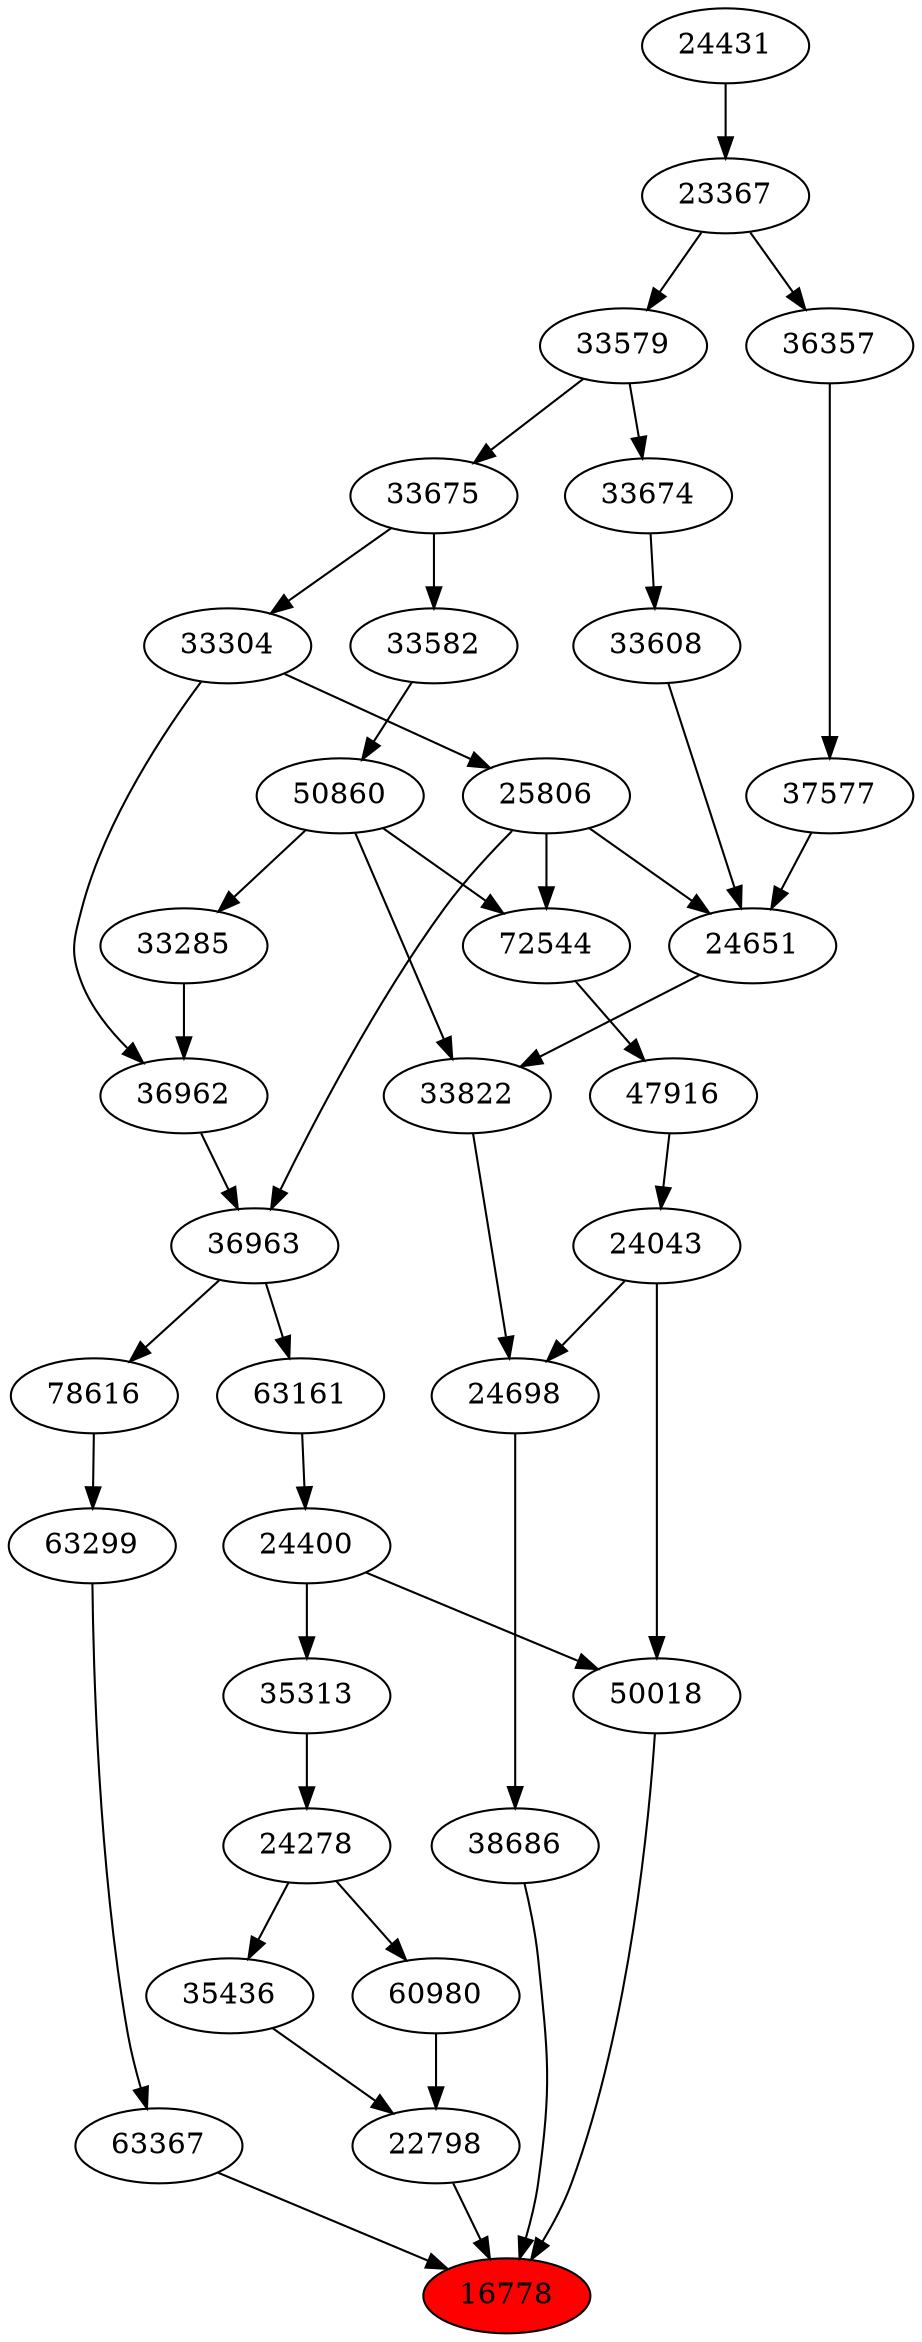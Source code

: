 strict digraph{ 
16778 [label="16778" fillcolor=red style=filled]
22798 -> 16778
38686 -> 16778
50018 -> 16778
63367 -> 16778
22798 [label="22798"]
35436 -> 22798
60980 -> 22798
38686 [label="38686"]
24698 -> 38686
50018 [label="50018"]
24043 -> 50018
24400 -> 50018
63367 [label="63367"]
63299 -> 63367
35436 [label="35436"]
24278 -> 35436
60980 [label="60980"]
24278 -> 60980
24698 [label="24698"]
24043 -> 24698
33822 -> 24698
24043 [label="24043"]
47916 -> 24043
24400 [label="24400"]
63161 -> 24400
63299 [label="63299"]
78616 -> 63299
24278 [label="24278"]
35313 -> 24278
33822 [label="33822"]
24651 -> 33822
50860 -> 33822
47916 [label="47916"]
72544 -> 47916
63161 [label="63161"]
36963 -> 63161
78616 [label="78616"]
36963 -> 78616
35313 [label="35313"]
24400 -> 35313
24651 [label="24651"]
25806 -> 24651
33608 -> 24651
37577 -> 24651
50860 [label="50860"]
33582 -> 50860
72544 [label="72544"]
50860 -> 72544
25806 -> 72544
36963 [label="36963"]
36962 -> 36963
25806 -> 36963
25806 [label="25806"]
33304 -> 25806
33608 [label="33608"]
33674 -> 33608
37577 [label="37577"]
36357 -> 37577
33582 [label="33582"]
33675 -> 33582
36962 [label="36962"]
33285 -> 36962
33304 -> 36962
33304 [label="33304"]
33675 -> 33304
33674 [label="33674"]
33579 -> 33674
36357 [label="36357"]
23367 -> 36357
33675 [label="33675"]
33579 -> 33675
33285 [label="33285"]
50860 -> 33285
33579 [label="33579"]
23367 -> 33579
23367 [label="23367"]
24431 -> 23367
24431 [label="24431"]
}